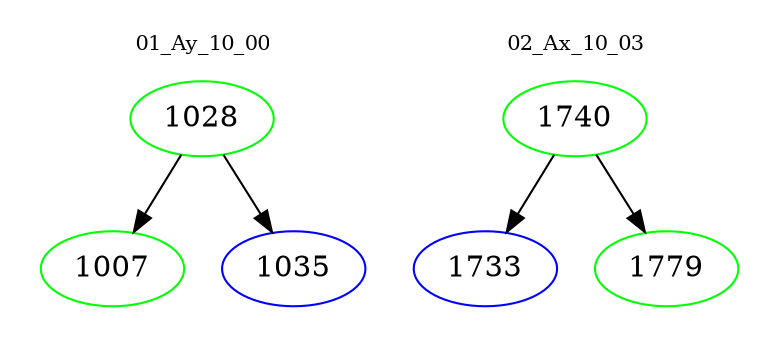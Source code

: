 digraph{
subgraph cluster_0 {
color = white
label = "01_Ay_10_00";
fontsize=10;
T0_1028 [label="1028", color="green"]
T0_1028 -> T0_1007 [color="black"]
T0_1007 [label="1007", color="green"]
T0_1028 -> T0_1035 [color="black"]
T0_1035 [label="1035", color="blue"]
}
subgraph cluster_1 {
color = white
label = "02_Ax_10_03";
fontsize=10;
T1_1740 [label="1740", color="green"]
T1_1740 -> T1_1733 [color="black"]
T1_1733 [label="1733", color="blue"]
T1_1740 -> T1_1779 [color="black"]
T1_1779 [label="1779", color="green"]
}
}
